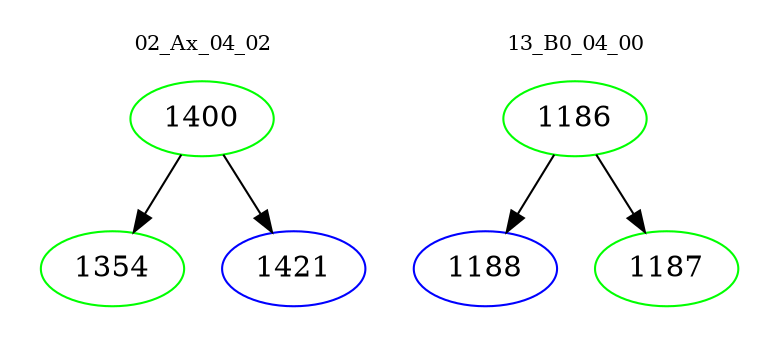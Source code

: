 digraph{
subgraph cluster_0 {
color = white
label = "02_Ax_04_02";
fontsize=10;
T0_1400 [label="1400", color="green"]
T0_1400 -> T0_1354 [color="black"]
T0_1354 [label="1354", color="green"]
T0_1400 -> T0_1421 [color="black"]
T0_1421 [label="1421", color="blue"]
}
subgraph cluster_1 {
color = white
label = "13_B0_04_00";
fontsize=10;
T1_1186 [label="1186", color="green"]
T1_1186 -> T1_1188 [color="black"]
T1_1188 [label="1188", color="blue"]
T1_1186 -> T1_1187 [color="black"]
T1_1187 [label="1187", color="green"]
}
}
